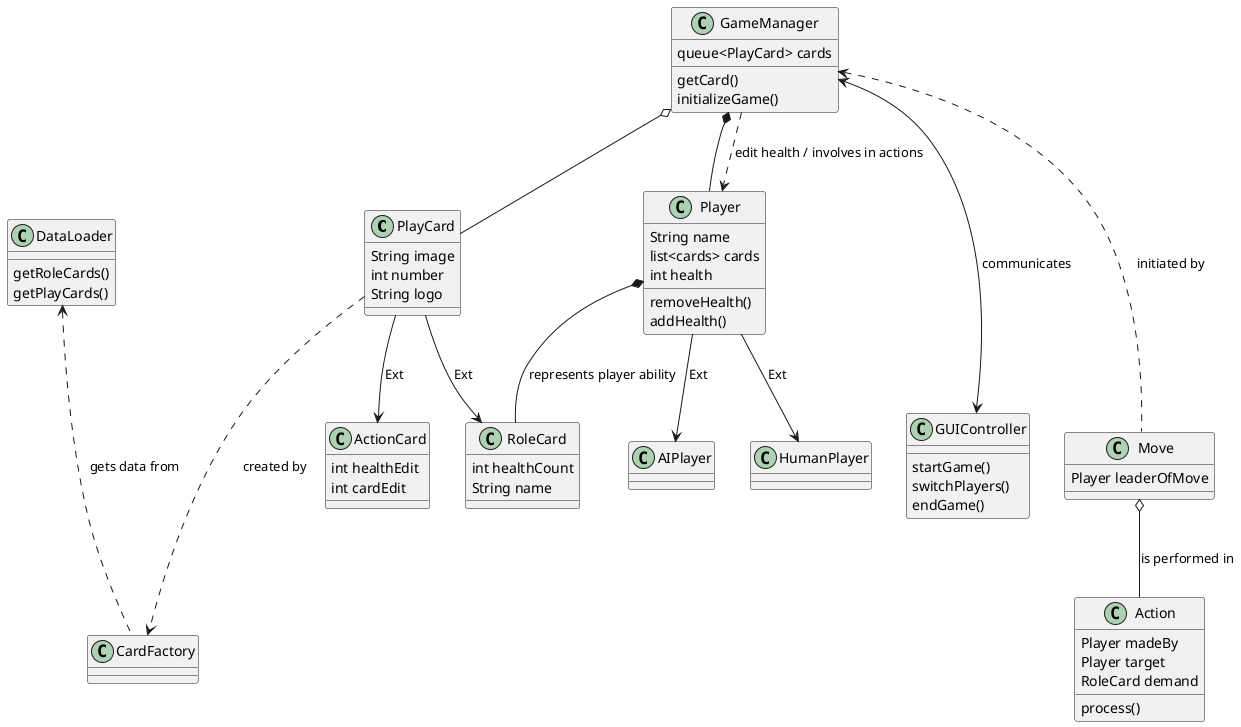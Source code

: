 @startuml

class PlayCard{
    String image
    int number
    String logo

}

class CardFactory{

}

class DataLoader{
    getRoleCards()
    getPlayCards()
}

class RoleCard{
    int healthCount
    String name
}

class ActionCard{
    int healthEdit
    int cardEdit
}

PlayCard --> RoleCard : Ext
PlayCard --> ActionCard : Ext


class Player{
    String name
    list<cards> cards
    int health
    removeHealth()
    addHealth()
}

class AIPlayer{

}

class HumanPlayer{

}

Player --> AIPlayer : Ext
Player --> HumanPlayer : Ext

class GameManager{
    queue<PlayCard> cards
    getCard()
    initializeGame()
}

class GUIController{
    startGame()
    switchPlayers()
    endGame()

}

GameManager o-- PlayCard
GameManager *-- Player

PlayCard ...> CardFactory : created by
DataLoader <... CardFactory : gets data from
Player *-- RoleCard : represents player ability
GameManager <---> GUIController : communicates


class Move{
    Player leaderOfMove

}

class Action {
    Player madeBy
    Player target
    RoleCard demand
    process()
}

Move o-- Action : is performed in
GameManager <... Move : initiated by
GameManager ..> Player : edit health / involves in actions

@enduml